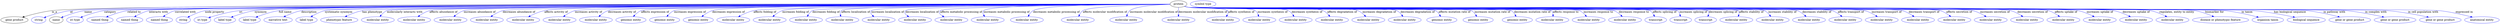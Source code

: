 digraph {
	graph [bb="0,0,10596,123"];
	node [label="\N"];
	protein	 [height=0.5,
		label=protein,
		pos="5033.5,105",
		width=0.99297];
	"gene product"	 [height=0.5,
		pos="56.545,18",
		width=1.5707];
	protein -> "gene product"	 [label=is_a,
		lp="235.54,61.5",
		pos="e,92.226,32.11 4997.6,104.88 4563.8,103.35 349.81,88.073 224.54,69 181.9,62.506 135.06,47.605 101.7,35.577"];
	id	 [color=blue,
		height=0.5,
		label=string,
		pos="161.54,18",
		width=0.84854];
	protein -> id	 [color=blue,
		label=id,
		lp="313.04,61.5",
		pos="e,185.39,29.379 4997.5,104.87 4567.6,103.33 430.54,88.015 307.54,69 267.38,62.79 223.66,46.09 194.64,33.478",
		style=solid];
	name	 [height=0.5,
		pos="240.54,18",
		width=0.84854];
	protein -> name	 [color=blue,
		label=name,
		lp="391.04,61.5",
		pos="e,263.67,29.854 4997.7,104.89 4572.2,103.52 496.39,89.872 375.54,69 339.04,62.696 299.68,46.663 272.93,34.242",
		style=solid];
	category	 [color=blue,
		height=0.5,
		label="iri type",
		pos="325.54,18",
		width=1.011];
	protein -> category	 [color=blue,
		label=category,
		lp="488.04,61.5",
		pos="e,351.67,30.773 4997.8,104.88 4576.9,103.5 582.95,89.865 464.54,69 427.97,62.555 388.41,47.143 360.88,34.937",
		style=solid];
	"related to"	 [color=blue,
		height=0.5,
		label="named thing",
		pos="435.54,18",
		width=1.5346];
	protein -> "related to"	 [color=blue,
		label="related to",
		lp="593.54,61.5",
		pos="e,465.56,33.195 4997.6,104.89 4581.1,103.6 682.89,90.99 567.54,69 535.23,62.84 500.61,49.172 474.94,37.535",
		style=solid];
	"interacts with"	 [color=blue,
		height=0.5,
		label="named thing",
		pos="563.54,18",
		width=1.5346];
	protein -> "interacts with"	 [color=blue,
		label="interacts with",
		lp="699.54,61.5",
		pos="e,587.49,34.41 4997.7,104.94 4586.6,104.19 774.07,96.524 662.54,69 638.99,63.187 614.75,50.822 596.14,39.723",
		style=solid];
	"correlated with"	 [color=blue,
		height=0.5,
		label="named thing",
		pos="691.54,18",
		width=1.5346];
	protein -> "correlated with"	 [color=blue,
		label="correlated with",
		lp="814.54,61.5",
		pos="e,711.58,34.88 4997.7,104.97 4592.1,104.58 880.98,100.18 773.54,69 754.16,63.376 734.88,51.765 719.88,41.04",
		style=solid];
	"node property"	 [color=blue,
		height=0.5,
		label=string,
		pos="795.54,18",
		width=0.84854];
	protein -> "node property"	 [color=blue,
		label="node property",
		lp="939.54,61.5",
		pos="e,816.44,31.485 4997.5,104.91 4598.1,103.84 1007.1,93.561 901.54,69 874.29,62.66 845.85,48.497 825.29,36.701",
		style=solid];
	iri	 [color=blue,
		height=0.5,
		label="iri type",
		pos="880.54,18",
		width=1.011];
	protein -> iri	 [color=blue,
		label=iri,
		lp="1052,61.5",
		pos="e,908.53,29.677 4997.7,104.95 4612.8,104.33 1252.4,98.096 1045.5,69 1000.6,62.678 951.14,46.007 918.2,33.432",
		style=solid];
	synonym	 [color=blue,
		height=0.5,
		label="label type",
		pos="980.54,18",
		width=1.2638];
	protein -> synonym	 [color=blue,
		label=synonym,
		lp="1141,61.5",
		pos="e,1008.9,32.092 4997.6,104.85 4610.2,103.16 1216.4,87.896 1115.5,69 1081.4,62.611 1044.7,48.209 1018.2,36.333",
		style=solid];
	"full name"	 [color=blue,
		height=0.5,
		label="label type",
		pos="1089.5,18",
		width=1.2638];
	protein -> "full name"	 [color=blue,
		label="full name",
		lp="1249,61.5",
		pos="e,1117.7,32.209 4997.7,104.84 4616.6,103.11 1320.5,87.622 1222.5,69 1189,62.626 1153,48.296 1126.9,36.445",
		style=solid];
	description	 [color=blue,
		height=0.5,
		label="narrative text",
		pos="1210.5,18",
		width=1.6068];
	protein -> description	 [color=blue,
		label=description,
		lp="1355,61.5",
		pos="e,1238,34.163 4997.5,104.86 4621.1,103.32 1419.3,89.706 1324.5,69 1297.3,63.045 1268.7,50.199 1246.9,38.891",
		style=solid];
	"systematic synonym"	 [color=blue,
		height=0.5,
		label="label type",
		pos="1331.5,18",
		width=1.2638];
	protein -> "systematic synonym"	 [color=blue,
		label="systematic synonym",
		lp="1483.5,61.5",
		pos="e,1353.9,33.895 4997.7,104.88 4627.6,103.61 1518.8,92.23 1427.5,69 1404.5,63.135 1380.9,50.684 1362.8,39.553",
		style=solid];
	"has phenotype"	 [color=blue,
		height=0.5,
		label="phenotypic feature",
		pos="1471.5,18",
		width=2.1304];
	protein -> "has phenotype"	 [color=blue,
		label="has phenotype",
		lp="1630,61.5",
		pos="e,1501.3,34.66 4997.6,104.82 4636.8,103 1678.4,87.517 1590.5,69 1562.5,63.094 1532.9,50.429 1510.2,39.199",
		style=solid];
	"molecularly interacts with"	 [color=blue,
		height=0.5,
		label="molecular entity",
		pos="1635.5,18",
		width=1.9137];
	protein -> "molecularly interacts with"	 [color=blue,
		label="molecularly interacts with",
		lp="1769,61.5",
		pos="e,1650.9,35.808 4997.6,104.95 4642.8,104.37 1779.2,98.772 1697.5,69 1682.8,63.622 1669,53.101 1658.2,43.005",
		style=solid];
	"affects abundance of"	 [color=blue,
		height=0.5,
		label="molecular entity",
		pos="1791.5,18",
		width=1.9137];
	protein -> "affects abundance of"	 [color=blue,
		label="affects abundance of",
		lp="1936,61.5",
		pos="e,1813.6,35.125 4997.7,104.85 4654.5,103.33 1958.6,90.749 1879.5,69 1859,63.351 1838.3,51.698 1822.1,40.956",
		style=solid];
	"increases abundance of"	 [color=blue,
		height=0.5,
		label="molecular entity",
		pos="1947.5,18",
		width=1.9137];
	protein -> "increases abundance of"	 [color=blue,
		label="increases abundance of",
		lp="2090,61.5",
		pos="e,1967.4,35.355 4997.6,104.85 4662.7,103.39 2101.3,91.519 2026.5,69 2008,63.41 1989.7,52.039 1975.3,41.45",
		style=solid];
	"decreases abundance of"	 [color=blue,
		height=0.5,
		label="molecular entity",
		pos="2103.5,18",
		width=1.9137];
	protein -> "decreases abundance of"	 [color=blue,
		label="decreases abundance of",
		lp="2258,61.5",
		pos="e,2126.2,35.119 4997.6,104.79 4673.3,102.9 2264.6,88.208 2193.5,69 2172.6,63.343 2151.4,51.69 2134.9,40.949",
		style=solid];
	"affects activity of"	 [color=blue,
		height=0.5,
		label="molecular entity",
		pos="2259.5,18",
		width=1.9137];
	protein -> "affects activity of"	 [color=blue,
		label="affects activity of",
		lp="2418.5,61.5",
		pos="e,2287.1,34.629 4997.4,104.94 4688.8,104.37 2504.7,99.285 2370.5,69 2344.4,63.099 2317,50.606 2296,39.462",
		style=solid];
	"increases activity of"	 [color=blue,
		height=0.5,
		label="molecular entity",
		pos="2415.5,18",
		width=1.9137];
	protein -> "increases activity of"	 [color=blue,
		label="increases activity of",
		lp="2561,61.5",
		pos="e,2438.5,35.109 4997.3,104.73 4692.8,102.45 2569.5,85.912 2506.5,69 2485.2,63.276 2463.6,51.458 2446.8,40.639",
		style=solid];
	"decreases activity of"	 [color=blue,
		height=0.5,
		label="molecular entity",
		pos="2571.5,18",
		width=1.9137];
	protein -> "decreases activity of"	 [color=blue,
		label="decreases activity of",
		lp="2704.5,61.5",
		pos="e,2590.8,35.33 4997.5,104.74 4703.5,102.56 2707.2,87.139 2648.5,69 2630.5,63.427 2612.8,52.213 2598.9,41.716",
		style=solid];
	"affects expression of"	 [color=blue,
		height=0.5,
		label="genomic entity",
		pos="2722.5,18",
		width=1.7693];
	protein -> "affects expression of"	 [color=blue,
		label="affects expression of",
		lp="2847,61.5",
		pos="e,2739.5,35.549 4997.4,104.73 4713.1,102.56 2845,87.642 2790.5,69 2774.6,63.525 2759.3,52.737 2747.2,42.487",
		style=solid];
	"increases expression of"	 [color=blue,
		height=0.5,
		label="genomic entity",
		pos="2867.5,18",
		width=1.7693];
	protein -> "increases expression of"	 [color=blue,
		label="increases expression of",
		lp="2996,61.5",
		pos="e,2883.6,35.531 4997.6,104.7 4724.2,102.39 2983.2,86.997 2932.5,69 2917.1,63.501 2902.4,52.71 2891,42.465",
		style=solid];
	"decreases expression of"	 [color=blue,
		height=0.5,
		label="genomic entity",
		pos="3012.5,18",
		width=1.7693];
	protein -> "decreases expression of"	 [color=blue,
		label="decreases expression of",
		lp="3159,61.5",
		pos="e,3032.9,35.065 4997.6,104.88 4740.7,103.92 3189.3,97.013 3094.5,69 3075.3,63.318 3056.2,51.822 3041.2,41.181",
		style=solid];
	"affects folding of"	 [color=blue,
		height=0.5,
		label="molecular entity",
		pos="3163.5,18",
		width=1.9137];
	protein -> "affects folding of"	 [color=blue,
		label="affects folding of",
		lp="3312.5,61.5",
		pos="e,3189.1,34.82 4997.8,104.72 4754.7,102.75 3352.6,90.497 3265.5,69 3241.7,63.102 3216.9,50.906 3197.8,39.919",
		style=solid];
	"increases folding of"	 [color=blue,
		height=0.5,
		label="molecular entity",
		pos="3319.5,18",
		width=1.9137];
	protein -> "increases folding of"	 [color=blue,
		label="increases folding of",
		lp="3444.5,61.5",
		pos="e,3337.4,35.524 4997.7,104.82 4764.4,103.54 3469.3,95.315 3390.5,69 3373.9,63.438 3357.8,52.491 3345.2,42.161",
		style=solid];
	"decreases folding of"	 [color=blue,
		height=0.5,
		label="molecular entity",
		pos="3475.5,18",
		width=1.9137];
	protein -> "decreases folding of"	 [color=blue,
		label="decreases folding of",
		lp="3576.5,61.5",
		pos="e,3486.1,35.888 4997.6,104.95 4775,104.52 3590.7,100.75 3521.5,69 3509.9,63.652 3499.9,53.802 3492.3,44.173",
		style=solid];
	"affects localization of"	 [color=blue,
		height=0.5,
		label="molecular entity",
		pos="3631.5,18",
		width=1.9137];
	protein -> "affects localization of"	 [color=blue,
		label="affects localization of",
		lp="3703.5,61.5",
		pos="e,3631,36.003 4997.5,104.66 4782,102.57 3671.8,90.736 3644.5,69 3637.6,63.429 3634,54.676 3632.3,45.984",
		style=solid];
	"increases localization of"	 [color=blue,
		height=0.5,
		label="molecular entity",
		pos="3787.5,18",
		width=1.9137];
	protein -> "increases localization of"	 [color=blue,
		label="increases localization of",
		lp="3836.5,61.5",
		pos="e,3773.4,36.087 4997.8,104.66 4794.5,102.65 3792.5,91.613 3770.5,69 3764.2,62.512 3765.1,53.625 3768.7,45.086",
		style=solid];
	"decreases localization of"	 [color=blue,
		height=0.5,
		label="molecular entity",
		pos="3943.5,18",
		width=1.9137];
	protein -> "decreases localization of"	 [color=blue,
		label="decreases localization of",
		lp="3977.5,61.5",
		pos="e,3921,35.267 4997.5,104.53 4807.5,101.95 3929.9,88.99 3910.5,69 3903.1,61.266 3906.8,51.589 3914,42.749",
		style=solid];
	"affects metabolic processing of"	 [color=blue,
		height=0.5,
		label="molecular entity",
		pos="4099.5,18",
		width=1.9137];
	protein -> "affects metabolic processing of"	 [color=blue,
		label="affects metabolic processing of",
		lp="4138,61.5",
		pos="e,4069.4,34.251 4997.6,104.36 4822.7,101.15 4069.3,86.351 4052.5,69 4043.6,59.703 4050.4,49.244 4061.3,40.229",
		style=solid];
	"increases metabolic processing of"	 [color=blue,
		height=0.5,
		label="molecular entity",
		pos="4255.5,18",
		width=1.9137];
	protein -> "increases metabolic processing of"	 [color=blue,
		label="increases metabolic processing of",
		lp="4323.5,61.5",
		pos="e,4237.8,35.734 4997.6,104.75 4845,103.53 4258.3,97.034 4231.5,69 4224.9,61.998 4226.9,52.784 4232,44.117",
		style=solid];
	"decreases metabolic processing of"	 [color=blue,
		height=0.5,
		label="molecular entity",
		pos="4411.5,18",
		width=1.9137];
	protein -> "decreases metabolic processing of"	 [color=blue,
		label="decreases metabolic processing of",
		lp="4524,61.5",
		pos="e,4413.3,36.075 4997.9,103.94 4871.7,100.05 4453.4,85.937 4430.5,69 4423,63.448 4418.5,54.583 4415.7,45.791",
		style=solid];
	"affects molecular modification of"	 [color=blue,
		height=0.5,
		label="molecular entity",
		pos="4606.5,18",
		width=1.9137];
	protein -> "affects molecular modification of"	 [color=blue,
		label="affects molecular modification of",
		lp="4726.5,61.5",
		pos="e,4611.7,36.155 4997.6,103.67 4905.2,99.999 4664.6,88.634 4634.5,69 4626.1,63.477 4620,54.501 4615.7,45.607",
		style=solid];
	"increases molecular modification of"	 [color=blue,
		height=0.5,
		label="molecular entity",
		pos="4813.5,18",
		width=1.9137];
	protein -> "increases molecular modification of"	 [color=blue,
		label="increases molecular modification of",
		lp="4931,61.5",
		pos="e,4815.8,36.179 4997.8,102.8 4947,98.992 4857.1,89.506 4832.5,69 4825.6,63.167 4821.1,54.505 4818.3,45.967",
		style=solid];
	"decreases molecular modification of"	 [color=blue,
		height=0.5,
		label="molecular entity",
		pos="5033.5,18",
		width=1.9137];
	protein -> "decreases molecular modification of"	 [color=blue,
		label="decreases molecular modification of",
		lp="5133,61.5",
		pos="e,5033.5,36.003 5033.5,86.974 5033.5,75.192 5033.5,59.561 5033.5,46.158",
		style=solid];
	"affects synthesis of"	 [color=blue,
		height=0.5,
		label="molecular entity",
		pos="5195.5,18",
		width=1.9137];
	protein -> "affects synthesis of"	 [color=blue,
		label="affects synthesis of",
		lp="5290,61.5",
		pos="e,5220.8,34.88 5060.1,92.763 5065.8,90.55 5071.8,88.479 5077.5,87 5111.3,78.312 5210.3,95.052 5233.5,69 5241.1,60.564 5236.5,50.722 \
5228.3,41.946",
		style=solid];
	"increases synthesis of"	 [color=blue,
		height=0.5,
		label="molecular entity",
		pos="5351.5,18",
		width=1.9137];
	protein -> "increases synthesis of"	 [color=blue,
		label="increases synthesis of",
		lp="5413.5,61.5",
		pos="e,5355.1,36.054 5060.1,92.548 5065.7,90.351 5071.8,88.341 5077.5,87 5106.7,80.242 5325,89.852 5346.5,69 5352.6,63.1 5354.9,54.529 \
5355.3,46.091",
		style=solid];
	"decreases synthesis of"	 [color=blue,
		height=0.5,
		label="molecular entity",
		pos="5507.5,18",
		width=1.9137];
	protein -> "decreases synthesis of"	 [color=blue,
		label="decreases synthesis of",
		lp="5552,61.5",
		pos="e,5501.6,36.125 5059.6,92.634 5065.4,90.371 5071.6,88.313 5077.5,87 5120.9,77.458 5438.4,91.62 5476.5,69 5485.6,63.63 5492.4,54.48 \
5497.2,45.4",
		style=solid];
	"affects degradation of"	 [color=blue,
		height=0.5,
		label="molecular entity",
		pos="5663.5,18",
		width=1.9137];
	protein -> "affects degradation of"	 [color=blue,
		label="affects degradation of",
		lp="5696,61.5",
		pos="e,5652.6,35.851 5059.6,92.581 5065.4,90.322 5071.6,88.278 5077.5,87 5136.1,74.459 5562.1,93.968 5616.5,69 5628.4,63.552 5638.7,53.549 \
5646.6,43.836",
		style=solid];
	"increases degradation of"	 [color=blue,
		height=0.5,
		label="molecular entity",
		pos="5819.5,18",
		width=1.9137];
	protein -> "increases degradation of"	 [color=blue,
		label="increases degradation of",
		lp="5851,61.5",
		pos="e,5804.8,35.711 5059.6,92.549 5065.4,90.292 5071.6,88.257 5077.5,87 5151.7,71.394 5688.7,96.089 5759.5,69 5773.9,63.496 5787.3,52.96 \
5797.7,42.886",
		style=solid];
	"decreases degradation of"	 [color=blue,
		height=0.5,
		label="molecular entity",
		pos="5975.5,18",
		width=1.9137];
	protein -> "decreases degradation of"	 [color=blue,
		label="decreases degradation of",
		lp="6012,61.5",
		pos="e,5962.6,35.706 5059.6,92.526 5065.4,90.27 5071.6,88.242 5077.5,87 5169.4,67.922 5834.8,104.58 5921.5,69 5934.7,63.596 5946.6,53.36 \
5955.8,43.467",
		style=solid];
	"affects mutation rate of"	 [color=blue,
		height=0.5,
		label="genomic entity",
		pos="6126.5,18",
		width=1.7693];
	protein -> "affects mutation rate of"	 [color=blue,
		label="affects mutation rate of",
		lp="6166.5,61.5",
		pos="e,6116.9,35.887 5059.6,92.511 5065.4,90.256 5071.6,88.232 5077.5,87 5132.3,75.725 6033.1,93.016 6083.5,69 6094.8,63.651 6104.2,53.8 \
6111.3,44.172",
		style=solid];
	"increases mutation rate of"	 [color=blue,
		height=0.5,
		label="genomic entity",
		pos="6271.5,18",
		width=1.7693];
	protein -> "increases mutation rate of"	 [color=blue,
		label="increases mutation rate of",
		lp="6322.5,61.5",
		pos="e,6263.7,36.08 5059.6,92.5 5065.4,90.246 5071.6,88.225 5077.5,87 5140.5,74.106 6177.5,98.649 6234.5,69 6244.7,63.724 6252.7,54.248 \
6258.7,44.883",
		style=solid];
	"decreases mutation rate of"	 [color=blue,
		height=0.5,
		label="genomic entity",
		pos="6416.5,18",
		width=1.7693];
	protein -> "decreases mutation rate of"	 [color=blue,
		label="decreases mutation rate of",
		lp="6481.5,61.5",
		pos="e,6414.9,36.233 5059.6,92.491 5065.4,90.238 5071.6,88.219 5077.5,87 5113.5,79.68 6367.6,90.124 6397.5,69 6405.2,63.622 6409.7,54.797 \
6412.5,45.988",
		style=solid];
	"affects response to"	 [color=blue,
		height=0.5,
		label="molecular entity",
		pos="6567.5,18",
		width=1.9137];
	protein -> "affects response to"	 [color=blue,
		label="affects response to",
		lp="6618.5,61.5",
		pos="e,6569.2,36.184 5059.6,92.485 5065.4,90.231 5071.6,88.215 5077.5,87 5117.8,78.822 6526,95.318 6557.5,69 6564.2,63.457 6567.3,54.901 \
6568.5,46.372",
		style=solid];
	"increases response to"	 [color=blue,
		height=0.5,
		label="molecular entity",
		pos="6723.5,18",
		width=1.9137];
	protein -> "increases response to"	 [color=blue,
		label="increases response to",
		lp="6752,61.5",
		pos="e,6711.7,35.982 5059.6,92.481 5065.4,90.228 5071.6,88.212 5077.5,87 5164.5,69.401 6592,103.8 6673.5,69 6685.9,63.716 6696.8,53.738 \
6705.2,43.999",
		style=solid];
	"decreases response to"	 [color=blue,
		height=0.5,
		label="molecular entity",
		pos="6879.5,18",
		width=1.9137];
	protein -> "decreases response to"	 [color=blue,
		label="decreases response to",
		lp="6899.5,61.5",
		pos="e,6863.2,35.575 5059.6,92.476 5065.4,90.224 5071.6,88.209 5077.5,87 5172.1,67.9 6722.4,100.63 6813.5,69 6829.2,63.56 6844.1,52.775 \
6855.7,42.519",
		style=solid];
	"affects splicing of"	 [color=blue,
		height=0.5,
		label=transcript,
		pos="7010.5,18",
		width=1.2277];
	protein -> "affects splicing of"	 [color=blue,
		label="affects splicing of",
		lp="7032.5,61.5",
		pos="e,6999.7,35.467 5059.6,92.473 5065.4,90.22 5071.6,88.207 5077.5,87 5128.9,76.652 6914.6,89.998 6962.5,69 6974.8,63.629 6985.4,53.437 \
6993.5,43.568",
		style=solid];
	"increases splicing of"	 [color=blue,
		height=0.5,
		label=transcript,
		pos="7116.5,18",
		width=1.2277];
	protein -> "increases splicing of"	 [color=blue,
		label="increases splicing of",
		lp="7157.5,61.5",
		pos="e,7110.8,36.015 5059.6,92.47 5065.4,90.218 5071.6,88.205 5077.5,87 5132.2,75.993 7037,96.561 7085.5,69 7094.9,63.701 7101.7,54.351 \
7106.6,45.091",
		style=solid];
	"decreases splicing of"	 [color=blue,
		height=0.5,
		label=transcript,
		pos="7222.5,18",
		width=1.2277];
	protein -> "decreases splicing of"	 [color=blue,
		label="decreases splicing of",
		lp="7282.5,61.5",
		pos="e,7226.2,35.978 5059.6,92.468 5065.4,90.215 5071.6,88.204 5077.5,87 5106.7,81.143 7195.6,89.058 7217.5,69 7223.8,63.238 7226.1,54.628 \
7226.5,46.115",
		style=solid];
	"affects stability of"	 [color=blue,
		height=0.5,
		label="molecular entity",
		pos="7353.5,18",
		width=1.9137];
	protein -> "affects stability of"	 [color=blue,
		label="affects stability of",
		lp="7403,61.5",
		pos="e,7355.2,36.198 5059.6,92.465 5065.4,90.213 5071.6,88.202 5077.5,87 5108.4,80.805 7319.3,89.096 7343.5,69 7350.2,63.471 7353.3,54.919 \
7354.5,46.388",
		style=solid];
	"increases stability of"	 [color=blue,
		height=0.5,
		label="molecular entity",
		pos="7509.5,18",
		width=1.9137];
	protein -> "increases stability of"	 [color=blue,
		label="increases stability of",
		lp="7534.5,61.5",
		pos="e,7497,35.77 5059.6,92.464 5065.4,90.212 5071.6,88.201 5077.5,87 5142.3,74.004 7395.3,93.933 7456.5,69 7469.6,63.678 7481.3,53.452 \
7490.3,43.546",
		style=solid];
	"decreases stability of"	 [color=blue,
		height=0.5,
		label="molecular entity",
		pos="7665.5,18",
		width=1.9137];
	protein -> "decreases stability of"	 [color=blue,
		label="decreases stability of",
		lp="7682,61.5",
		pos="e,7647.8,35.615 5059.6,92.462 5065.4,90.21 5071.6,88.2 5077.5,87 5214.7,59.529 7461.6,112.33 7594.5,69 7611.2,63.561 7627.3,52.626 \
7640,42.271",
		style=solid];
	"affects transport of"	 [color=blue,
		height=0.5,
		label="molecular entity",
		pos="7821.5,18",
		width=1.9137];
	protein -> "affects transport of"	 [color=blue,
		label="affects transport of",
		lp="7828,61.5",
		pos="e,7802,35.387 5059.6,92.46 5065.4,90.208 5071.6,88.199 5077.5,87 5222.8,57.932 7601.7,111.77 7743.5,69 7761.8,63.506 7779.7,52.299 \
7793.8,41.785",
		style=solid];
	"increases transport of"	 [color=blue,
		height=0.5,
		label="molecular entity",
		pos="7977.5,18",
		width=1.9137];
	protein -> "increases transport of"	 [color=blue,
		label="increases transport of",
		lp="7981,61.5",
		pos="e,7953.8,35.172 5059.6,92.458 5065.4,90.207 5071.6,88.198 5077.5,87 5230.4,56.431 7732.6,107.83 7883.5,69 7905.4,63.368 7927.8,51.554 \
7945.2,40.714",
		style=solid];
	"decreases transport of"	 [color=blue,
		height=0.5,
		label="molecular entity",
		pos="8133.5,18",
		width=1.9137];
	protein -> "decreases transport of"	 [color=blue,
		label="decreases transport of",
		lp="8140,61.5",
		pos="e,8110.9,35.167 5059.6,92.457 5065.4,90.205 5071.6,88.197 5077.5,87 5239.1,54.716 7884.3,111.49 8043.5,69 8064.5,63.412 8085.7,51.763 \
8102.2,41.007",
		style=solid];
	"affects secretion of"	 [color=blue,
		height=0.5,
		label="molecular entity",
		pos="8289.5,18",
		width=1.9137];
	protein -> "affects secretion of"	 [color=blue,
		label="affects secretion of",
		lp="8291.5,61.5",
		pos="e,8268.1,35.161 5059.6,92.456 5065.4,90.204 5071.6,88.196 5077.5,87 5247.9,53.001 8036.2,115.41 8203.5,69 8223.7,63.403 8244,51.753 \
8259.8,40.999",
		style=solid];
	"increases secretion of"	 [color=blue,
		height=0.5,
		label="molecular entity",
		pos="8445.5,18",
		width=1.9137];
	protein -> "increases secretion of"	 [color=blue,
		label="increases secretion of",
		lp="8446.5,61.5",
		pos="e,8421.1,34.933 5059.6,92.454 5065.4,90.203 5071.6,88.195 5077.5,87 5255.7,51.458 8171.2,112.65 8347.5,69 8370.6,63.297 8394.2,51.19 \
8412.6,40.203",
		style=solid];
	"decreases secretion of"	 [color=blue,
		height=0.5,
		label="molecular entity",
		pos="8601.5,18",
		width=1.9137];
	protein -> "decreases secretion of"	 [color=blue,
		label="decreases secretion of",
		lp="8607.5,61.5",
		pos="e,8578.4,35.177 5059.6,92.453 5065.4,90.202 5071.6,88.194 5077.5,87 5171,68.361 8417.3,93.113 8509.5,69 8531.1,63.375 8552.9,51.562 \
8569.9,40.72",
		style=solid];
	"affects uptake of"	 [color=blue,
		height=0.5,
		label="molecular entity",
		pos="8757.5,18",
		width=1.9137];
	protein -> "affects uptake of"	 [color=blue,
		label="affects uptake of",
		lp="8753,61.5",
		pos="e,8736.1,35.166 5059.6,92.452 5065.4,90.201 5071.6,88.193 5077.5,87 5175.5,67.492 8575.3,95.643 8671.5,69 8691.7,63.411 8712,51.761 \
8727.8,41.005",
		style=solid];
	"increases uptake of"	 [color=blue,
		height=0.5,
		label="molecular entity",
		pos="8913.5,18",
		width=1.9137];
	protein -> "increases uptake of"	 [color=blue,
		label="increases uptake of",
		lp="8900,61.5",
		pos="e,8886,34.703 5059.6,92.451 5065.4,90.2 5071.6,88.193 5077.5,87 5280.5,46.581 8600.5,113.71 8802.5,69 8828.7,63.213 8856.1,50.721 \
8877.1,39.55",
		style=solid];
	"decreases uptake of"	 [color=blue,
		height=0.5,
		label="molecular entity",
		pos="9069.5,18",
		width=1.9137];
	protein -> "decreases uptake of"	 [color=blue,
		label="decreases uptake of",
		lp="9056,61.5",
		pos="e,9041.4,34.706 5059.6,92.45 5065.4,90.199 5071.6,88.192 5077.5,87 5288.9,44.93 8746,114.83 8956.5,69 8983.1,63.219 9011,50.727 \
9032.4,39.554",
		style=solid];
	"regulates, entity to entity"	 [color=blue,
		height=0.5,
		label="molecular entity",
		pos="9225.5,18",
		width=1.9137];
	protein -> "regulates, entity to entity"	 [color=blue,
		label="regulates, entity to entity",
		lp="9226.5,61.5",
		pos="e,9197.7,34.707 5059.6,92.45 5065.4,90.199 5071.6,88.192 5077.5,87 5297.5,43.247 8894.5,117.03 9113.5,69 9139.9,63.219 9167.5,50.728 \
9188.7,39.555",
		style=solid];
	"biomarker for"	 [color=blue,
		height=0.5,
		label="disease or phenotypic feature",
		pos="9426.5,18",
		width=3.1775];
	protein -> "biomarker for"	 [color=blue,
		label="biomarker for",
		lp="9387.5,61.5",
		pos="e,9393.4,35.228 5059.6,92.449 5065.4,90.198 5071.6,88.191 5077.5,87 5307.5,41.264 9068.3,113.68 9298.5,69 9328.2,63.246 9359.7,50.765 \
9384.1,39.59",
		style=solid];
	"in taxon"	 [color=blue,
		height=0.5,
		label="organism taxon",
		pos="9624.5,18",
		width=1.8234];
	protein -> "in taxon"	 [color=blue,
		label="in taxon",
		lp="9528,61.5",
		pos="e,9583.3,32.028 5059.6,92.448 5065.4,90.197 5071.6,88.191 5077.5,87 5196.1,63.43 9309.7,84.668 9429.5,69 9479.4,62.478 9534.8,47.189 \
9573.8,35.041",
		style=solid];
	"has biological sequence"	 [color=blue,
		height=0.5,
		label="biological sequence",
		pos="9788.5,18",
		width=2.2387];
	protein -> "has biological sequence"	 [color=blue,
		label="has biological sequence",
		lp="9710.5,61.5",
		pos="e,9738.4,32.148 5059.6,92.448 5065.4,90.197 5071.6,88.19 5077.5,87 5199.5,62.76 9430.9,82.567 9554.5,69 9614.5,62.415 9681.7,46.898 \
9728.7,34.697",
		style=solid];
	"in pathway with"	 [color=blue,
		height=0.5,
		label="gene or gene product",
		pos="9972.5,18",
		width=2.3651];
	protein -> "in pathway with"	 [color=blue,
		label="in pathway with",
		lp="9899.5,61.5",
		pos="e,9927.6,33.372 5059.6,92.447 5065.4,90.196 5071.6,88.19 5077.5,87 5205.7,61.554 9650.1,86.072 9779.5,69 9827,62.742 9879.5,48.385 \
9917.7,36.493",
		style=solid];
	"in complex with"	 [color=blue,
		height=0.5,
		label="gene or gene product",
		pos="10161,18",
		width=2.3651];
	protein -> "in complex with"	 [color=blue,
		label="in complex with",
		lp="10076,61.5",
		pos="e,10112,32.882 5059.6,92.446 5065.4,90.195 5071.6,88.189 5077.5,87 5210.2,60.654 9813.2,85.108 9947.5,69 10001,62.608 10060,47.755 \
10103,35.717",
		style=solid];
	"in cell population with"	 [color=blue,
		height=0.5,
		label="gene or gene product",
		pos="10349,18",
		width=2.3651];
	protein -> "in cell population with"	 [color=blue,
		label="in cell population with",
		lp="10275,61.5",
		pos="e,10299,32.64 5059.6,92.446 5065.4,90.195 5071.6,88.189 5077.5,87 5215.1,59.705 9985.3,84.908 10125,69 10181,62.542 10244,47.435 \
10289,35.33",
		style=solid];
	"expressed in"	 [color=blue,
		height=0.5,
		label="anatomical entity",
		pos="10524,18",
		width=2.004];
	protein -> "expressed in"	 [color=blue,
		label="expressed in",
		lp="10446,61.5",
		pos="e,10482,32.885 5059.6,92.445 5065.4,90.194 5071.6,88.189 5077.5,87 5220.9,58.548 10196,89.054 10341,69 10386,62.694 10436,48.134 \
10473,36.179",
		style=solid];
	"macromolecular machine_name"	 [color=blue,
		height=0.5,
		label="symbol type",
		pos="5141.5,105",
		width=1.5165];
}
